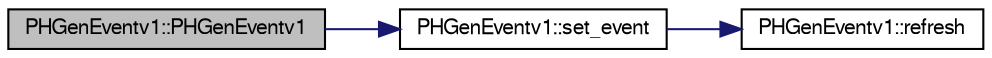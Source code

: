 digraph "PHGenEventv1::PHGenEventv1"
{
  bgcolor="transparent";
  edge [fontname="FreeSans",fontsize="10",labelfontname="FreeSans",labelfontsize="10"];
  node [fontname="FreeSans",fontsize="10",shape=record];
  rankdir="LR";
  Node1 [label="PHGenEventv1::PHGenEventv1",height=0.2,width=0.4,color="black", fillcolor="grey75", style="filled" fontcolor="black"];
  Node1 -> Node2 [color="midnightblue",fontsize="10",style="solid",fontname="FreeSans"];
  Node2 [label="PHGenEventv1::set_event",height=0.2,width=0.4,color="black",URL="$da/d6b/classPHGenEventv1.html#a068fa817ddf19250eaedc513ec0a6a7a"];
  Node2 -> Node3 [color="midnightblue",fontsize="10",style="solid",fontname="FreeSans"];
  Node3 [label="PHGenEventv1::refresh",height=0.2,width=0.4,color="black",URL="$da/d6b/classPHGenEventv1.html#af4a503c6947445916148bd68165f4efc"];
}
